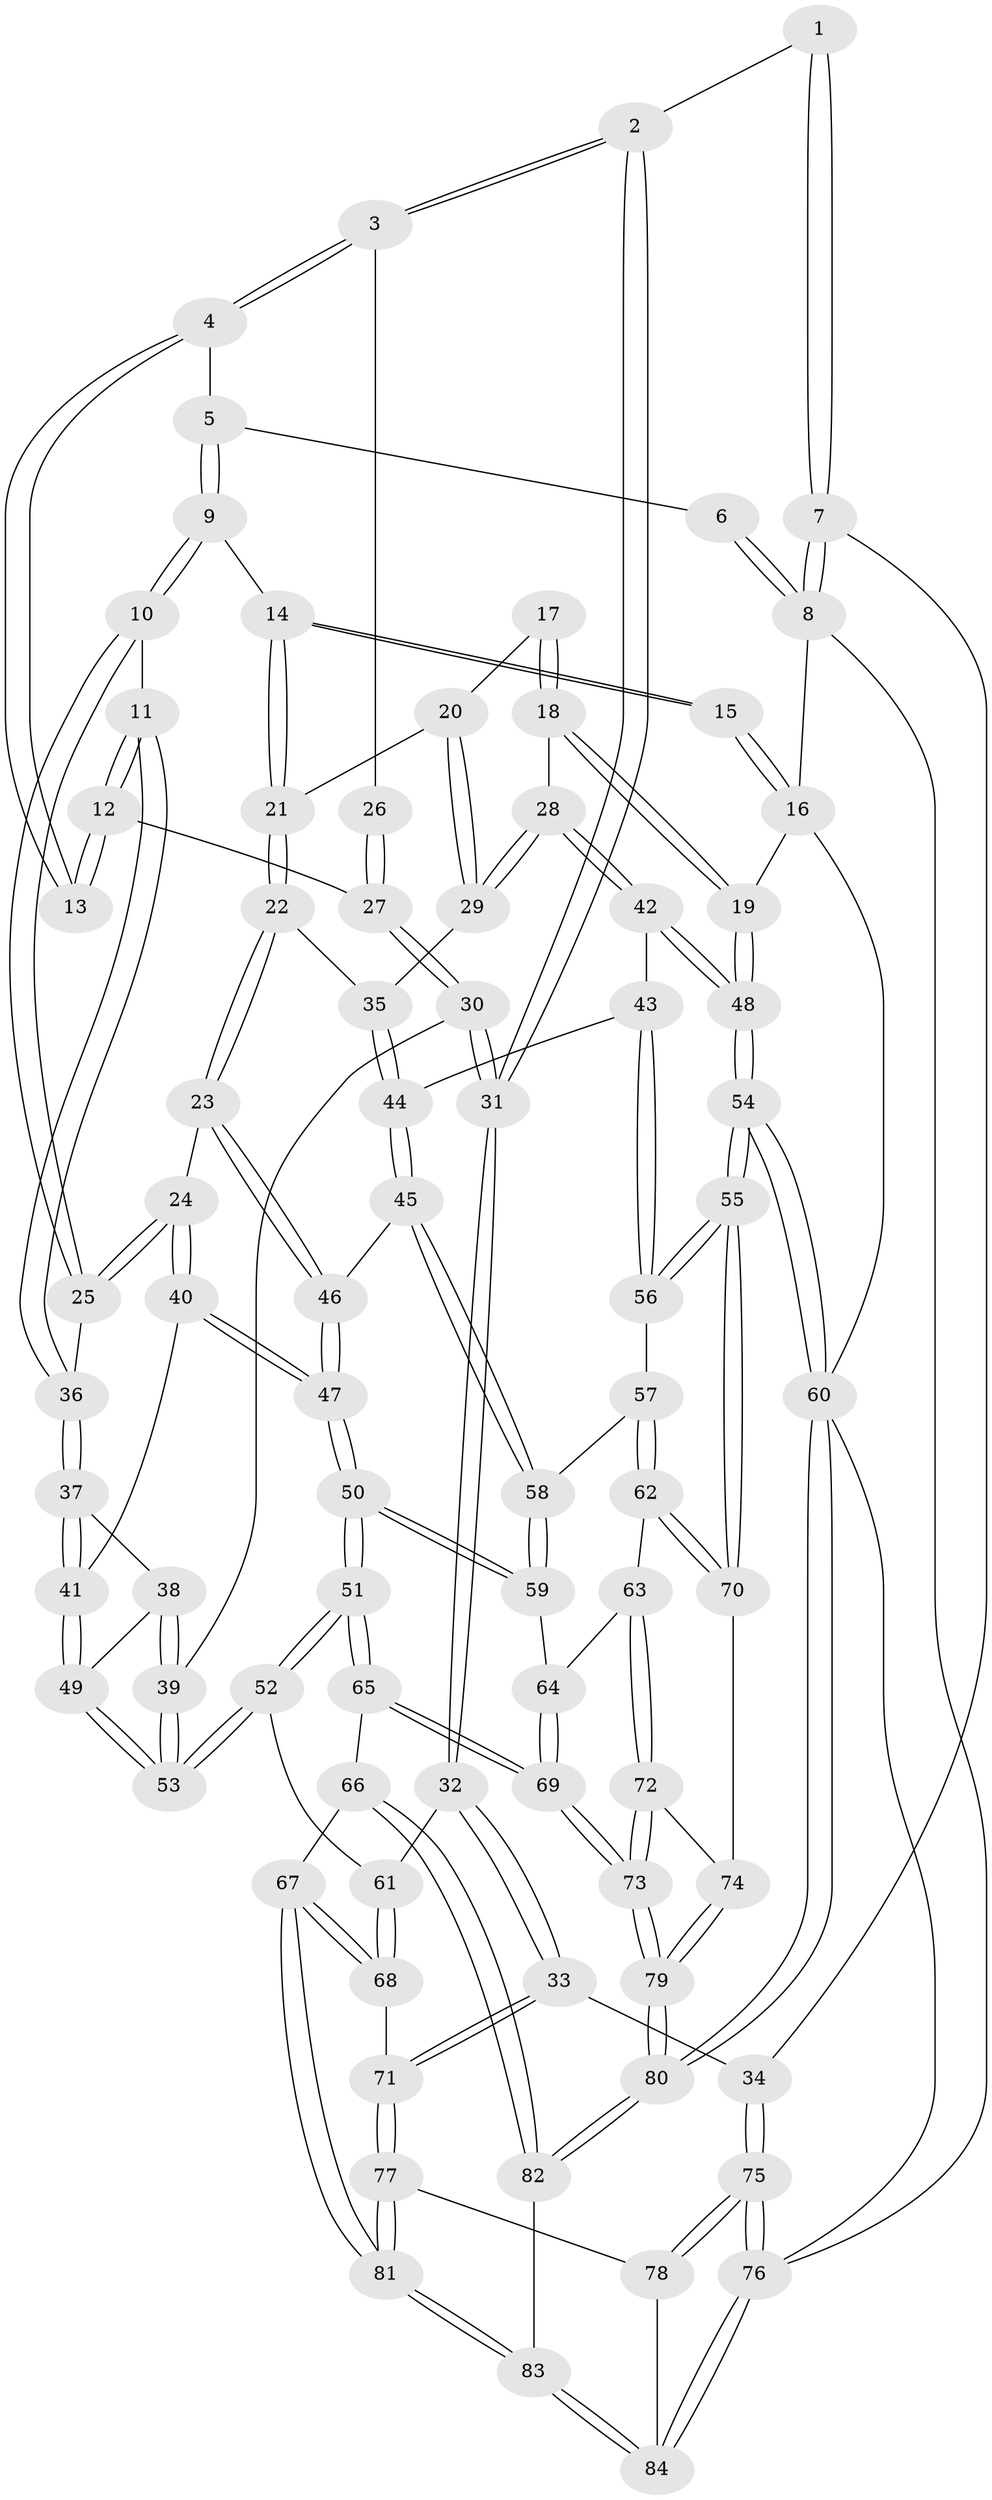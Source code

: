 // Generated by graph-tools (version 1.1) at 2025/03/03/09/25 03:03:17]
// undirected, 84 vertices, 207 edges
graph export_dot {
graph [start="1"]
  node [color=gray90,style=filled];
  1 [pos="+0.07985117847168152+0"];
  2 [pos="+0.14291583769808727+0.10998182498047215"];
  3 [pos="+0.1432364284528686+0.10980945447964503"];
  4 [pos="+0.37282356788680737+0"];
  5 [pos="+0.3926469493508454+0"];
  6 [pos="+0.06881751078474259+0"];
  7 [pos="+0+0.2414171377103848"];
  8 [pos="+0+0"];
  9 [pos="+0.5208641249550898+0"];
  10 [pos="+0.5034663229061975+0"];
  11 [pos="+0.3366537804405544+0.18624306096611074"];
  12 [pos="+0.31274109040717646+0.17220068493429863"];
  13 [pos="+0.3020715264965839+0.10793450032352672"];
  14 [pos="+0.5419252151257123+0"];
  15 [pos="+0.840103375701255+0"];
  16 [pos="+1+0"];
  17 [pos="+0.8478512347669026+0.006014158317263714"];
  18 [pos="+0.9409193572564647+0.23928848440890033"];
  19 [pos="+1+0.21406622095449104"];
  20 [pos="+0.7662157253963273+0.1334405104277217"];
  21 [pos="+0.673136192825368+0.13404387213197896"];
  22 [pos="+0.6547713501701279+0.2546482769802696"];
  23 [pos="+0.6359615244890493+0.2696631342843911"];
  24 [pos="+0.517833765431896+0.2294928441714188"];
  25 [pos="+0.48854134310454467+0.18644856573324717"];
  26 [pos="+0.22416202432798035+0.11748893583462312"];
  27 [pos="+0.2695035916119143+0.19296771378230912"];
  28 [pos="+0.9096775249417762+0.25875267760435783"];
  29 [pos="+0.8350272009346464+0.2389061434478638"];
  30 [pos="+0.07875612524125176+0.3192315349078007"];
  31 [pos="+0.05363557767448345+0.32245650133888243"];
  32 [pos="+0+0.35489941276091674"];
  33 [pos="+0+0.35625770157141"];
  34 [pos="+0+0.3617616132419705"];
  35 [pos="+0.7198276687212064+0.2590739128477536"];
  36 [pos="+0.3690438267870071+0.21854152935081497"];
  37 [pos="+0.3650681531330963+0.23576061731931566"];
  38 [pos="+0.24239230246833457+0.32187301073058705"];
  39 [pos="+0.17998982992538382+0.33051370358839594"];
  40 [pos="+0.4618723646297979+0.3315705735287323"];
  41 [pos="+0.40096399758714774+0.3486044659632048"];
  42 [pos="+0.876643289313707+0.3566454105219905"];
  43 [pos="+0.8732341044802604+0.36116248790977085"];
  44 [pos="+0.789950938539835+0.4171210502328573"];
  45 [pos="+0.774530557461263+0.4327703603472007"];
  46 [pos="+0.6299486646758009+0.40935718763957984"];
  47 [pos="+0.5857370682375789+0.4521793559552038"];
  48 [pos="+1+0.6397393356171067"];
  49 [pos="+0.39264954296344323+0.3587975012061458"];
  50 [pos="+0.5288394297981869+0.5817105328632238"];
  51 [pos="+0.5212339427895208+0.5923516220791573"];
  52 [pos="+0.38139201713549353+0.4871750998486685"];
  53 [pos="+0.3790788106043086+0.47649008861565106"];
  54 [pos="+1+0.6833991121279226"];
  55 [pos="+1+0.6340152895260696"];
  56 [pos="+0.9268695222327659+0.5359212508658991"];
  57 [pos="+0.8466789416990455+0.5207739428368078"];
  58 [pos="+0.7834470658491253+0.4715543616353933"];
  59 [pos="+0.7514260566662436+0.5411596507948127"];
  60 [pos="+1+1"];
  61 [pos="+0.292000540808478+0.5174883698103612"];
  62 [pos="+0.8156868034518862+0.591447826566799"];
  63 [pos="+0.789721774768276+0.6015088846307458"];
  64 [pos="+0.7645098740282913+0.5756819129731223"];
  65 [pos="+0.5212966367152597+0.6094695705729716"];
  66 [pos="+0.42108170475430273+0.679175963881724"];
  67 [pos="+0.3982499475009821+0.6844178606180895"];
  68 [pos="+0.22563521607331832+0.6609329817565449"];
  69 [pos="+0.6016026505692847+0.7014847642221732"];
  70 [pos="+0.9625808703313744+0.6417308111806828"];
  71 [pos="+0.20014838469475274+0.6704125173496924"];
  72 [pos="+0.7821137948823842+0.6679389099213047"];
  73 [pos="+0.6664113310831768+0.7947502569712307"];
  74 [pos="+0.9021764822652283+0.6593727200014415"];
  75 [pos="+0+1"];
  76 [pos="+0+1"];
  77 [pos="+0.1784864884764847+0.7103265058450823"];
  78 [pos="+0.1622843175930928+0.7247809294947749"];
  79 [pos="+0.6898645930183341+0.8795725806116794"];
  80 [pos="+0.714283611240411+1"];
  81 [pos="+0.3080249705788373+0.8222184948590826"];
  82 [pos="+0.4229385717700352+1"];
  83 [pos="+0.34150207488620726+1"];
  84 [pos="+0.3188978699989819+1"];
  1 -- 2;
  1 -- 7;
  1 -- 7;
  2 -- 3;
  2 -- 3;
  2 -- 31;
  2 -- 31;
  3 -- 4;
  3 -- 4;
  3 -- 26;
  4 -- 5;
  4 -- 13;
  4 -- 13;
  5 -- 6;
  5 -- 9;
  5 -- 9;
  6 -- 8;
  6 -- 8;
  7 -- 8;
  7 -- 8;
  7 -- 34;
  8 -- 16;
  8 -- 76;
  9 -- 10;
  9 -- 10;
  9 -- 14;
  10 -- 11;
  10 -- 25;
  10 -- 25;
  11 -- 12;
  11 -- 12;
  11 -- 36;
  11 -- 36;
  12 -- 13;
  12 -- 13;
  12 -- 27;
  14 -- 15;
  14 -- 15;
  14 -- 21;
  14 -- 21;
  15 -- 16;
  15 -- 16;
  16 -- 19;
  16 -- 60;
  17 -- 18;
  17 -- 18;
  17 -- 20;
  18 -- 19;
  18 -- 19;
  18 -- 28;
  19 -- 48;
  19 -- 48;
  20 -- 21;
  20 -- 29;
  20 -- 29;
  21 -- 22;
  21 -- 22;
  22 -- 23;
  22 -- 23;
  22 -- 35;
  23 -- 24;
  23 -- 46;
  23 -- 46;
  24 -- 25;
  24 -- 25;
  24 -- 40;
  24 -- 40;
  25 -- 36;
  26 -- 27;
  26 -- 27;
  27 -- 30;
  27 -- 30;
  28 -- 29;
  28 -- 29;
  28 -- 42;
  28 -- 42;
  29 -- 35;
  30 -- 31;
  30 -- 31;
  30 -- 39;
  31 -- 32;
  31 -- 32;
  32 -- 33;
  32 -- 33;
  32 -- 61;
  33 -- 34;
  33 -- 71;
  33 -- 71;
  34 -- 75;
  34 -- 75;
  35 -- 44;
  35 -- 44;
  36 -- 37;
  36 -- 37;
  37 -- 38;
  37 -- 41;
  37 -- 41;
  38 -- 39;
  38 -- 39;
  38 -- 49;
  39 -- 53;
  39 -- 53;
  40 -- 41;
  40 -- 47;
  40 -- 47;
  41 -- 49;
  41 -- 49;
  42 -- 43;
  42 -- 48;
  42 -- 48;
  43 -- 44;
  43 -- 56;
  43 -- 56;
  44 -- 45;
  44 -- 45;
  45 -- 46;
  45 -- 58;
  45 -- 58;
  46 -- 47;
  46 -- 47;
  47 -- 50;
  47 -- 50;
  48 -- 54;
  48 -- 54;
  49 -- 53;
  49 -- 53;
  50 -- 51;
  50 -- 51;
  50 -- 59;
  50 -- 59;
  51 -- 52;
  51 -- 52;
  51 -- 65;
  51 -- 65;
  52 -- 53;
  52 -- 53;
  52 -- 61;
  54 -- 55;
  54 -- 55;
  54 -- 60;
  54 -- 60;
  55 -- 56;
  55 -- 56;
  55 -- 70;
  55 -- 70;
  56 -- 57;
  57 -- 58;
  57 -- 62;
  57 -- 62;
  58 -- 59;
  58 -- 59;
  59 -- 64;
  60 -- 80;
  60 -- 80;
  60 -- 76;
  61 -- 68;
  61 -- 68;
  62 -- 63;
  62 -- 70;
  62 -- 70;
  63 -- 64;
  63 -- 72;
  63 -- 72;
  64 -- 69;
  64 -- 69;
  65 -- 66;
  65 -- 69;
  65 -- 69;
  66 -- 67;
  66 -- 82;
  66 -- 82;
  67 -- 68;
  67 -- 68;
  67 -- 81;
  67 -- 81;
  68 -- 71;
  69 -- 73;
  69 -- 73;
  70 -- 74;
  71 -- 77;
  71 -- 77;
  72 -- 73;
  72 -- 73;
  72 -- 74;
  73 -- 79;
  73 -- 79;
  74 -- 79;
  74 -- 79;
  75 -- 76;
  75 -- 76;
  75 -- 78;
  75 -- 78;
  76 -- 84;
  76 -- 84;
  77 -- 78;
  77 -- 81;
  77 -- 81;
  78 -- 84;
  79 -- 80;
  79 -- 80;
  80 -- 82;
  80 -- 82;
  81 -- 83;
  81 -- 83;
  82 -- 83;
  83 -- 84;
  83 -- 84;
}
